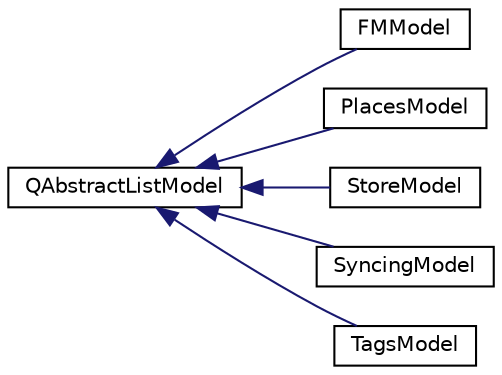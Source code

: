 digraph "Graphical Class Hierarchy"
{
 // INTERACTIVE_SVG=YES
 // LATEX_PDF_SIZE
  edge [fontname="Helvetica",fontsize="10",labelfontname="Helvetica",labelfontsize="10"];
  node [fontname="Helvetica",fontsize="10",shape=record];
  rankdir="LR";
  Node0 [label="QAbstractListModel",height=0.2,width=0.4,color="black", fillcolor="white", style="filled",URL="$class_q_abstract_list_model.html",tooltip=" "];
  Node0 -> Node1 [dir="back",color="midnightblue",fontsize="10",style="solid",fontname="Helvetica"];
  Node1 [label="FMModel",height=0.2,width=0.4,color="black", fillcolor="white", style="filled",URL="$class_f_m_model.html",tooltip=" "];
  Node0 -> Node2 [dir="back",color="midnightblue",fontsize="10",style="solid",fontname="Helvetica"];
  Node2 [label="PlacesModel",height=0.2,width=0.4,color="black", fillcolor="white", style="filled",URL="$class_places_model.html",tooltip=" "];
  Node0 -> Node3 [dir="back",color="midnightblue",fontsize="10",style="solid",fontname="Helvetica"];
  Node3 [label="StoreModel",height=0.2,width=0.4,color="black", fillcolor="white", style="filled",URL="$class_store_model.html",tooltip=" "];
  Node0 -> Node4 [dir="back",color="midnightblue",fontsize="10",style="solid",fontname="Helvetica"];
  Node4 [label="SyncingModel",height=0.2,width=0.4,color="black", fillcolor="white", style="filled",URL="$class_syncing_model.html",tooltip=" "];
  Node0 -> Node5 [dir="back",color="midnightblue",fontsize="10",style="solid",fontname="Helvetica"];
  Node5 [label="TagsModel",height=0.2,width=0.4,color="black", fillcolor="white", style="filled",URL="$class_tags_model.html",tooltip=" "];
}
